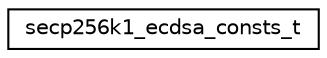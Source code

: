 digraph "Graphical Class Hierarchy"
{
 // LATEX_PDF_SIZE
  edge [fontname="Helvetica",fontsize="10",labelfontname="Helvetica",labelfontsize="10"];
  node [fontname="Helvetica",fontsize="10",shape=record];
  rankdir="LR";
  Node0 [label="secp256k1_ecdsa_consts_t",height=0.2,width=0.4,color="black", fillcolor="white", style="filled",URL="$structsecp256k1__ecdsa__consts__t.html",tooltip=" "];
}
